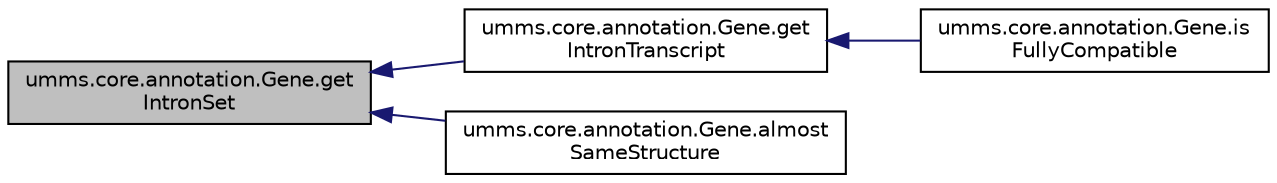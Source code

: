 digraph "umms.core.annotation.Gene.getIntronSet"
{
  edge [fontname="Helvetica",fontsize="10",labelfontname="Helvetica",labelfontsize="10"];
  node [fontname="Helvetica",fontsize="10",shape=record];
  rankdir="LR";
  Node1 [label="umms.core.annotation.Gene.get\lIntronSet",height=0.2,width=0.4,color="black", fillcolor="grey75", style="filled" fontcolor="black"];
  Node1 -> Node2 [dir="back",color="midnightblue",fontsize="10",style="solid"];
  Node2 [label="umms.core.annotation.Gene.get\lIntronTranscript",height=0.2,width=0.4,color="black", fillcolor="white", style="filled",URL="$classumms_1_1core_1_1annotation_1_1_gene.html#a921d5aac3c0e8e5b5ff2de7328e5d68e"];
  Node2 -> Node3 [dir="back",color="midnightblue",fontsize="10",style="solid"];
  Node3 [label="umms.core.annotation.Gene.is\lFullyCompatible",height=0.2,width=0.4,color="black", fillcolor="white", style="filled",URL="$classumms_1_1core_1_1annotation_1_1_gene.html#ac1f84639046dcf50ab5c6ff82416cfaa"];
  Node1 -> Node4 [dir="back",color="midnightblue",fontsize="10",style="solid"];
  Node4 [label="umms.core.annotation.Gene.almost\lSameStructure",height=0.2,width=0.4,color="black", fillcolor="white", style="filled",URL="$classumms_1_1core_1_1annotation_1_1_gene.html#ac5bdb2ada80eba3478de31a40cb42da4"];
}
